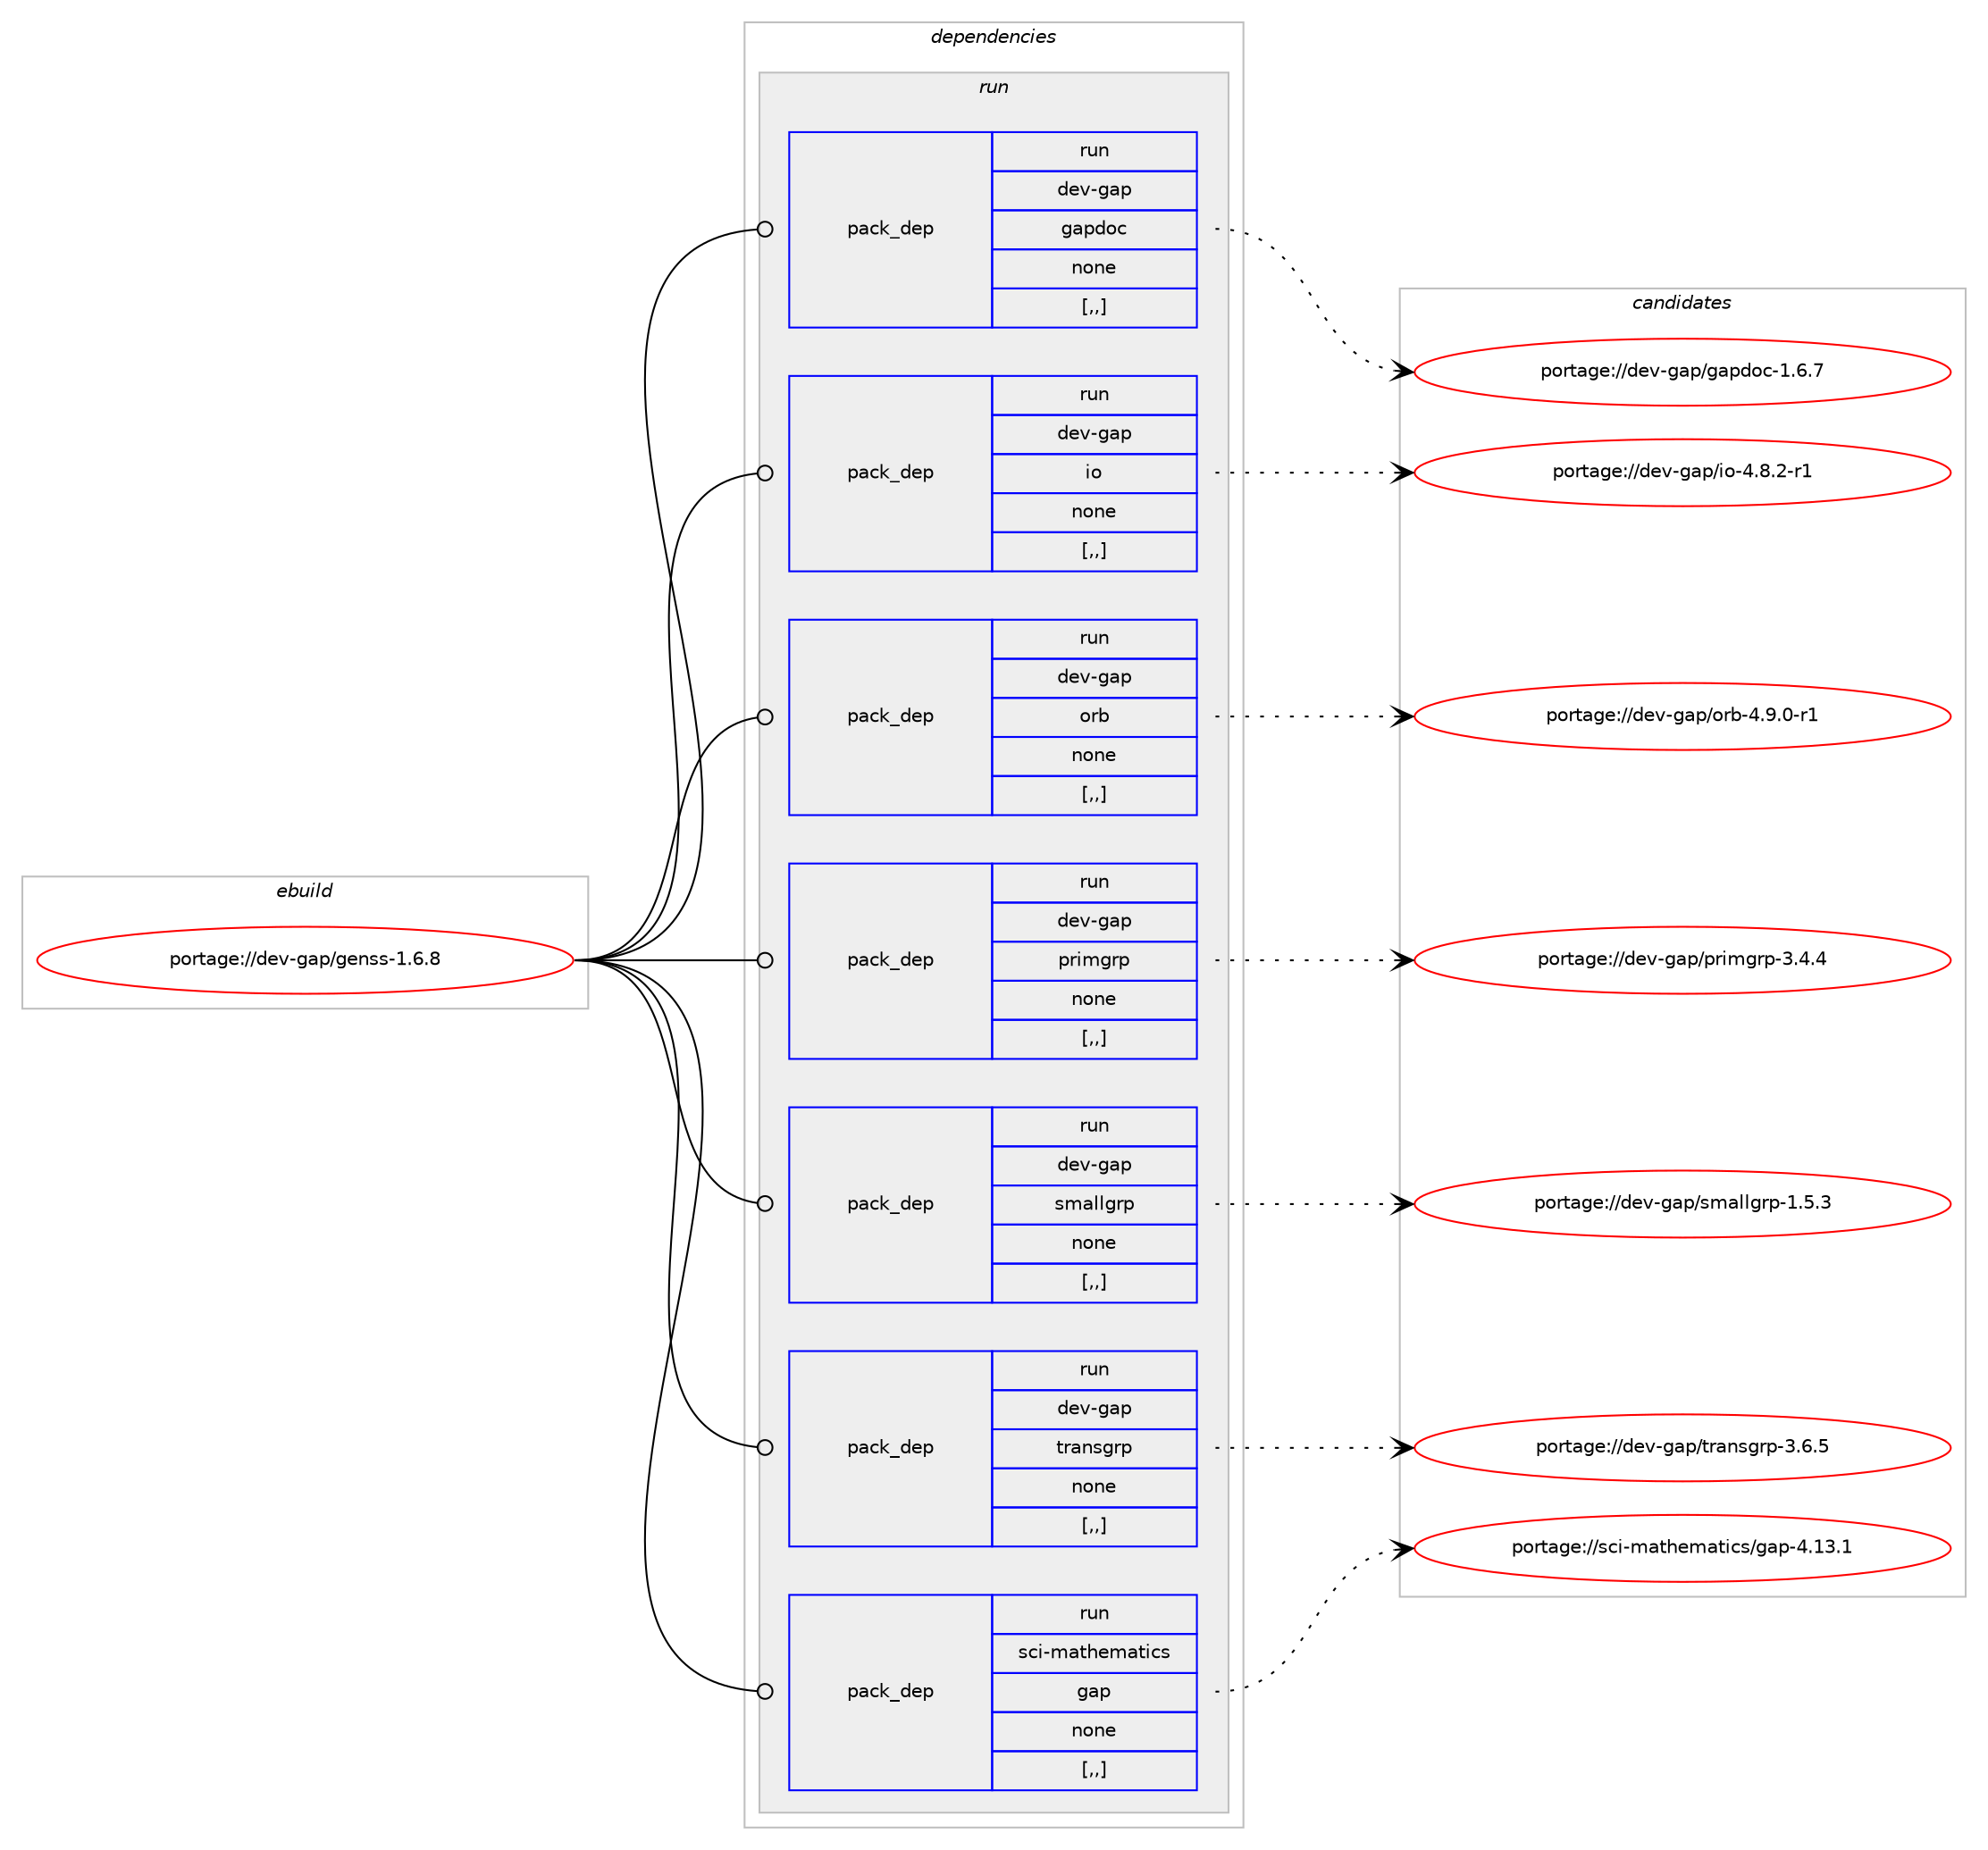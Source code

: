 digraph prolog {

# *************
# Graph options
# *************

newrank=true;
concentrate=true;
compound=true;
graph [rankdir=LR,fontname=Helvetica,fontsize=10,ranksep=1.5];#, ranksep=2.5, nodesep=0.2];
edge  [arrowhead=vee];
node  [fontname=Helvetica,fontsize=10];

# **********
# The ebuild
# **********

subgraph cluster_leftcol {
color=gray;
rank=same;
label=<<i>ebuild</i>>;
id [label="portage://dev-gap/genss-1.6.8", color=red, width=4, href="../dev-gap/genss-1.6.8.svg"];
}

# ****************
# The dependencies
# ****************

subgraph cluster_midcol {
color=gray;
label=<<i>dependencies</i>>;
subgraph cluster_compile {
fillcolor="#eeeeee";
style=filled;
label=<<i>compile</i>>;
}
subgraph cluster_compileandrun {
fillcolor="#eeeeee";
style=filled;
label=<<i>compile and run</i>>;
}
subgraph cluster_run {
fillcolor="#eeeeee";
style=filled;
label=<<i>run</i>>;
subgraph pack54407 {
dependency75252 [label=<<TABLE BORDER="0" CELLBORDER="1" CELLSPACING="0" CELLPADDING="4" WIDTH="220"><TR><TD ROWSPAN="6" CELLPADDING="30">pack_dep</TD></TR><TR><TD WIDTH="110">run</TD></TR><TR><TD>dev-gap</TD></TR><TR><TD>gapdoc</TD></TR><TR><TD>none</TD></TR><TR><TD>[,,]</TD></TR></TABLE>>, shape=none, color=blue];
}
id:e -> dependency75252:w [weight=20,style="solid",arrowhead="odot"];
subgraph pack54408 {
dependency75253 [label=<<TABLE BORDER="0" CELLBORDER="1" CELLSPACING="0" CELLPADDING="4" WIDTH="220"><TR><TD ROWSPAN="6" CELLPADDING="30">pack_dep</TD></TR><TR><TD WIDTH="110">run</TD></TR><TR><TD>dev-gap</TD></TR><TR><TD>io</TD></TR><TR><TD>none</TD></TR><TR><TD>[,,]</TD></TR></TABLE>>, shape=none, color=blue];
}
id:e -> dependency75253:w [weight=20,style="solid",arrowhead="odot"];
subgraph pack54409 {
dependency75254 [label=<<TABLE BORDER="0" CELLBORDER="1" CELLSPACING="0" CELLPADDING="4" WIDTH="220"><TR><TD ROWSPAN="6" CELLPADDING="30">pack_dep</TD></TR><TR><TD WIDTH="110">run</TD></TR><TR><TD>dev-gap</TD></TR><TR><TD>orb</TD></TR><TR><TD>none</TD></TR><TR><TD>[,,]</TD></TR></TABLE>>, shape=none, color=blue];
}
id:e -> dependency75254:w [weight=20,style="solid",arrowhead="odot"];
subgraph pack54410 {
dependency75255 [label=<<TABLE BORDER="0" CELLBORDER="1" CELLSPACING="0" CELLPADDING="4" WIDTH="220"><TR><TD ROWSPAN="6" CELLPADDING="30">pack_dep</TD></TR><TR><TD WIDTH="110">run</TD></TR><TR><TD>dev-gap</TD></TR><TR><TD>primgrp</TD></TR><TR><TD>none</TD></TR><TR><TD>[,,]</TD></TR></TABLE>>, shape=none, color=blue];
}
id:e -> dependency75255:w [weight=20,style="solid",arrowhead="odot"];
subgraph pack54411 {
dependency75256 [label=<<TABLE BORDER="0" CELLBORDER="1" CELLSPACING="0" CELLPADDING="4" WIDTH="220"><TR><TD ROWSPAN="6" CELLPADDING="30">pack_dep</TD></TR><TR><TD WIDTH="110">run</TD></TR><TR><TD>dev-gap</TD></TR><TR><TD>smallgrp</TD></TR><TR><TD>none</TD></TR><TR><TD>[,,]</TD></TR></TABLE>>, shape=none, color=blue];
}
id:e -> dependency75256:w [weight=20,style="solid",arrowhead="odot"];
subgraph pack54412 {
dependency75257 [label=<<TABLE BORDER="0" CELLBORDER="1" CELLSPACING="0" CELLPADDING="4" WIDTH="220"><TR><TD ROWSPAN="6" CELLPADDING="30">pack_dep</TD></TR><TR><TD WIDTH="110">run</TD></TR><TR><TD>dev-gap</TD></TR><TR><TD>transgrp</TD></TR><TR><TD>none</TD></TR><TR><TD>[,,]</TD></TR></TABLE>>, shape=none, color=blue];
}
id:e -> dependency75257:w [weight=20,style="solid",arrowhead="odot"];
subgraph pack54413 {
dependency75258 [label=<<TABLE BORDER="0" CELLBORDER="1" CELLSPACING="0" CELLPADDING="4" WIDTH="220"><TR><TD ROWSPAN="6" CELLPADDING="30">pack_dep</TD></TR><TR><TD WIDTH="110">run</TD></TR><TR><TD>sci-mathematics</TD></TR><TR><TD>gap</TD></TR><TR><TD>none</TD></TR><TR><TD>[,,]</TD></TR></TABLE>>, shape=none, color=blue];
}
id:e -> dependency75258:w [weight=20,style="solid",arrowhead="odot"];
}
}

# **************
# The candidates
# **************

subgraph cluster_choices {
rank=same;
color=gray;
label=<<i>candidates</i>>;

subgraph choice54407 {
color=black;
nodesep=1;
choice1001011184510397112471039711210011199454946544655 [label="portage://dev-gap/gapdoc-1.6.7", color=red, width=4,href="../dev-gap/gapdoc-1.6.7.svg"];
dependency75252:e -> choice1001011184510397112471039711210011199454946544655:w [style=dotted,weight="100"];
}
subgraph choice54408 {
color=black;
nodesep=1;
choice1001011184510397112471051114552465646504511449 [label="portage://dev-gap/io-4.8.2-r1", color=red, width=4,href="../dev-gap/io-4.8.2-r1.svg"];
dependency75253:e -> choice1001011184510397112471051114552465646504511449:w [style=dotted,weight="100"];
}
subgraph choice54409 {
color=black;
nodesep=1;
choice100101118451039711247111114984552465746484511449 [label="portage://dev-gap/orb-4.9.0-r1", color=red, width=4,href="../dev-gap/orb-4.9.0-r1.svg"];
dependency75254:e -> choice100101118451039711247111114984552465746484511449:w [style=dotted,weight="100"];
}
subgraph choice54410 {
color=black;
nodesep=1;
choice100101118451039711247112114105109103114112455146524652 [label="portage://dev-gap/primgrp-3.4.4", color=red, width=4,href="../dev-gap/primgrp-3.4.4.svg"];
dependency75255:e -> choice100101118451039711247112114105109103114112455146524652:w [style=dotted,weight="100"];
}
subgraph choice54411 {
color=black;
nodesep=1;
choice10010111845103971124711510997108108103114112454946534651 [label="portage://dev-gap/smallgrp-1.5.3", color=red, width=4,href="../dev-gap/smallgrp-1.5.3.svg"];
dependency75256:e -> choice10010111845103971124711510997108108103114112454946534651:w [style=dotted,weight="100"];
}
subgraph choice54412 {
color=black;
nodesep=1;
choice10010111845103971124711611497110115103114112455146544653 [label="portage://dev-gap/transgrp-3.6.5", color=red, width=4,href="../dev-gap/transgrp-3.6.5.svg"];
dependency75257:e -> choice10010111845103971124711611497110115103114112455146544653:w [style=dotted,weight="100"];
}
subgraph choice54413 {
color=black;
nodesep=1;
choice1159910545109971161041011099711610599115471039711245524649514649 [label="portage://sci-mathematics/gap-4.13.1", color=red, width=4,href="../sci-mathematics/gap-4.13.1.svg"];
dependency75258:e -> choice1159910545109971161041011099711610599115471039711245524649514649:w [style=dotted,weight="100"];
}
}

}
